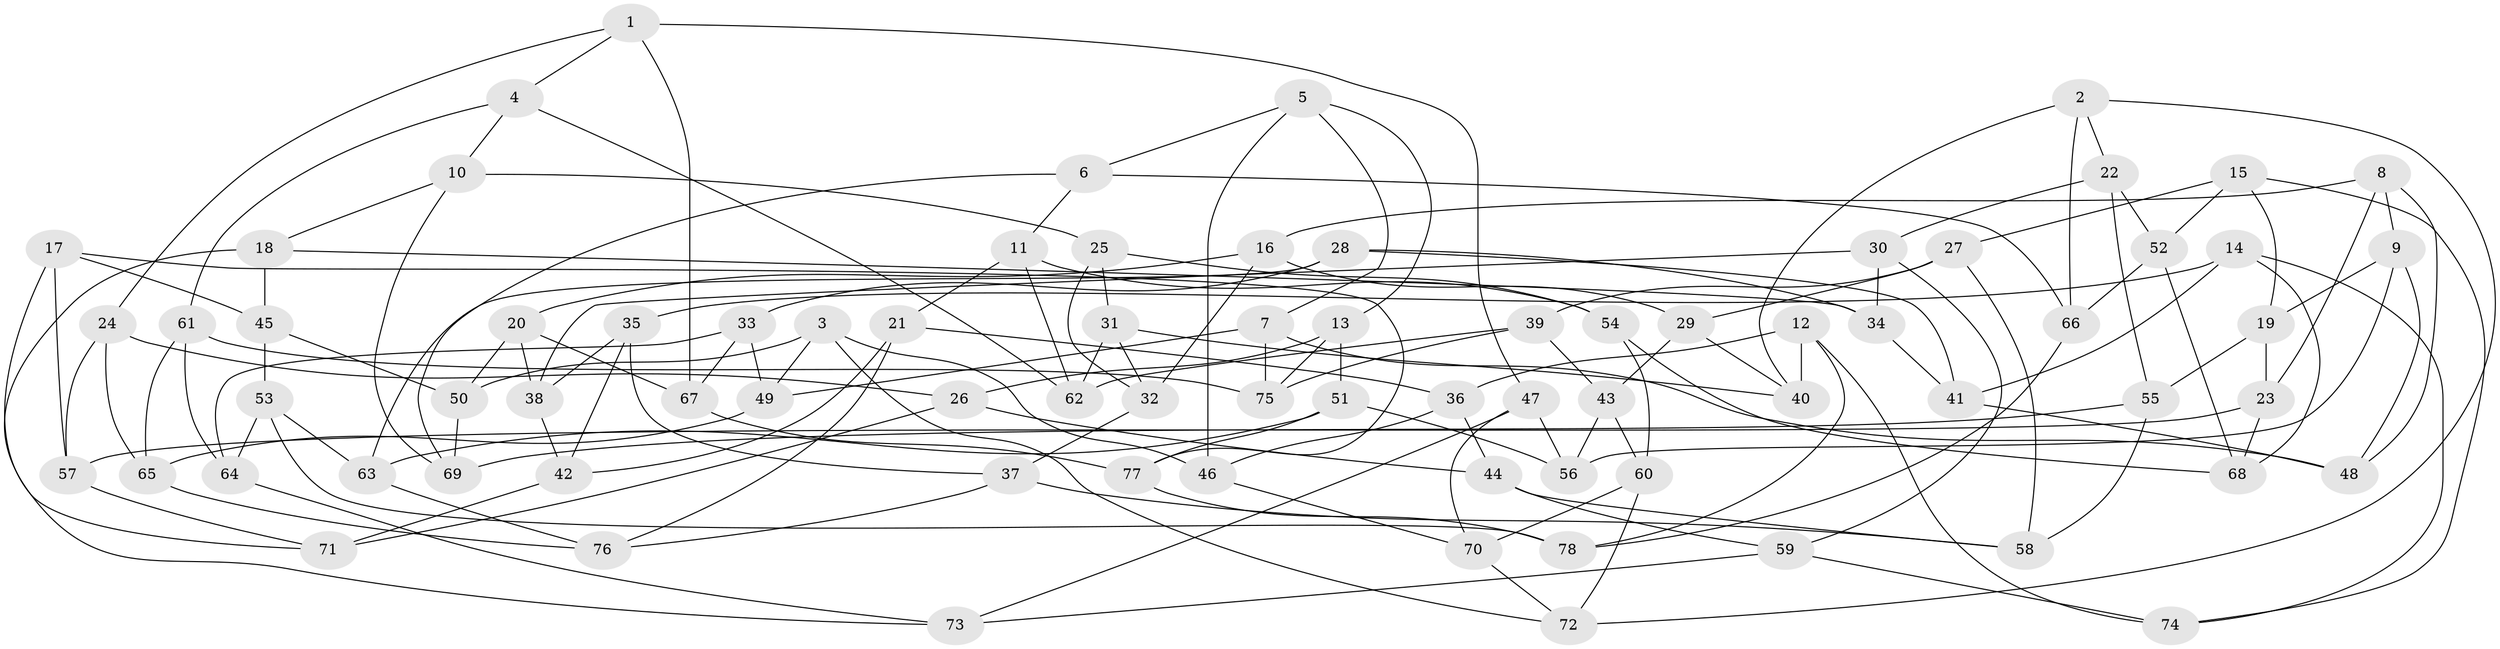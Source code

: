 // coarse degree distribution, {4: 0.2564102564102564, 5: 0.1794871794871795, 6: 0.4358974358974359, 3: 0.05128205128205128, 7: 0.05128205128205128, 9: 0.02564102564102564}
// Generated by graph-tools (version 1.1) at 2025/38/03/04/25 23:38:13]
// undirected, 78 vertices, 156 edges
graph export_dot {
  node [color=gray90,style=filled];
  1;
  2;
  3;
  4;
  5;
  6;
  7;
  8;
  9;
  10;
  11;
  12;
  13;
  14;
  15;
  16;
  17;
  18;
  19;
  20;
  21;
  22;
  23;
  24;
  25;
  26;
  27;
  28;
  29;
  30;
  31;
  32;
  33;
  34;
  35;
  36;
  37;
  38;
  39;
  40;
  41;
  42;
  43;
  44;
  45;
  46;
  47;
  48;
  49;
  50;
  51;
  52;
  53;
  54;
  55;
  56;
  57;
  58;
  59;
  60;
  61;
  62;
  63;
  64;
  65;
  66;
  67;
  68;
  69;
  70;
  71;
  72;
  73;
  74;
  75;
  76;
  77;
  78;
  1 -- 4;
  1 -- 67;
  1 -- 47;
  1 -- 24;
  2 -- 72;
  2 -- 66;
  2 -- 22;
  2 -- 40;
  3 -- 46;
  3 -- 72;
  3 -- 49;
  3 -- 50;
  4 -- 62;
  4 -- 61;
  4 -- 10;
  5 -- 46;
  5 -- 13;
  5 -- 7;
  5 -- 6;
  6 -- 69;
  6 -- 66;
  6 -- 11;
  7 -- 49;
  7 -- 48;
  7 -- 75;
  8 -- 48;
  8 -- 16;
  8 -- 23;
  8 -- 9;
  9 -- 56;
  9 -- 48;
  9 -- 19;
  10 -- 25;
  10 -- 69;
  10 -- 18;
  11 -- 62;
  11 -- 54;
  11 -- 21;
  12 -- 40;
  12 -- 36;
  12 -- 78;
  12 -- 74;
  13 -- 26;
  13 -- 51;
  13 -- 75;
  14 -- 35;
  14 -- 41;
  14 -- 68;
  14 -- 74;
  15 -- 19;
  15 -- 27;
  15 -- 74;
  15 -- 52;
  16 -- 20;
  16 -- 29;
  16 -- 32;
  17 -- 77;
  17 -- 57;
  17 -- 45;
  17 -- 71;
  18 -- 34;
  18 -- 45;
  18 -- 73;
  19 -- 23;
  19 -- 55;
  20 -- 50;
  20 -- 67;
  20 -- 38;
  21 -- 76;
  21 -- 42;
  21 -- 36;
  22 -- 30;
  22 -- 52;
  22 -- 55;
  23 -- 57;
  23 -- 68;
  24 -- 57;
  24 -- 26;
  24 -- 65;
  25 -- 32;
  25 -- 54;
  25 -- 31;
  26 -- 44;
  26 -- 71;
  27 -- 58;
  27 -- 29;
  27 -- 39;
  28 -- 41;
  28 -- 63;
  28 -- 34;
  28 -- 33;
  29 -- 43;
  29 -- 40;
  30 -- 34;
  30 -- 59;
  30 -- 38;
  31 -- 32;
  31 -- 62;
  31 -- 40;
  32 -- 37;
  33 -- 49;
  33 -- 67;
  33 -- 64;
  34 -- 41;
  35 -- 37;
  35 -- 42;
  35 -- 38;
  36 -- 46;
  36 -- 44;
  37 -- 76;
  37 -- 58;
  38 -- 42;
  39 -- 75;
  39 -- 62;
  39 -- 43;
  41 -- 48;
  42 -- 71;
  43 -- 60;
  43 -- 56;
  44 -- 58;
  44 -- 59;
  45 -- 53;
  45 -- 50;
  46 -- 70;
  47 -- 73;
  47 -- 70;
  47 -- 56;
  49 -- 65;
  50 -- 69;
  51 -- 63;
  51 -- 77;
  51 -- 56;
  52 -- 66;
  52 -- 68;
  53 -- 63;
  53 -- 64;
  53 -- 78;
  54 -- 68;
  54 -- 60;
  55 -- 58;
  55 -- 69;
  57 -- 71;
  59 -- 73;
  59 -- 74;
  60 -- 72;
  60 -- 70;
  61 -- 75;
  61 -- 65;
  61 -- 64;
  63 -- 76;
  64 -- 73;
  65 -- 76;
  66 -- 78;
  67 -- 77;
  70 -- 72;
  77 -- 78;
}
